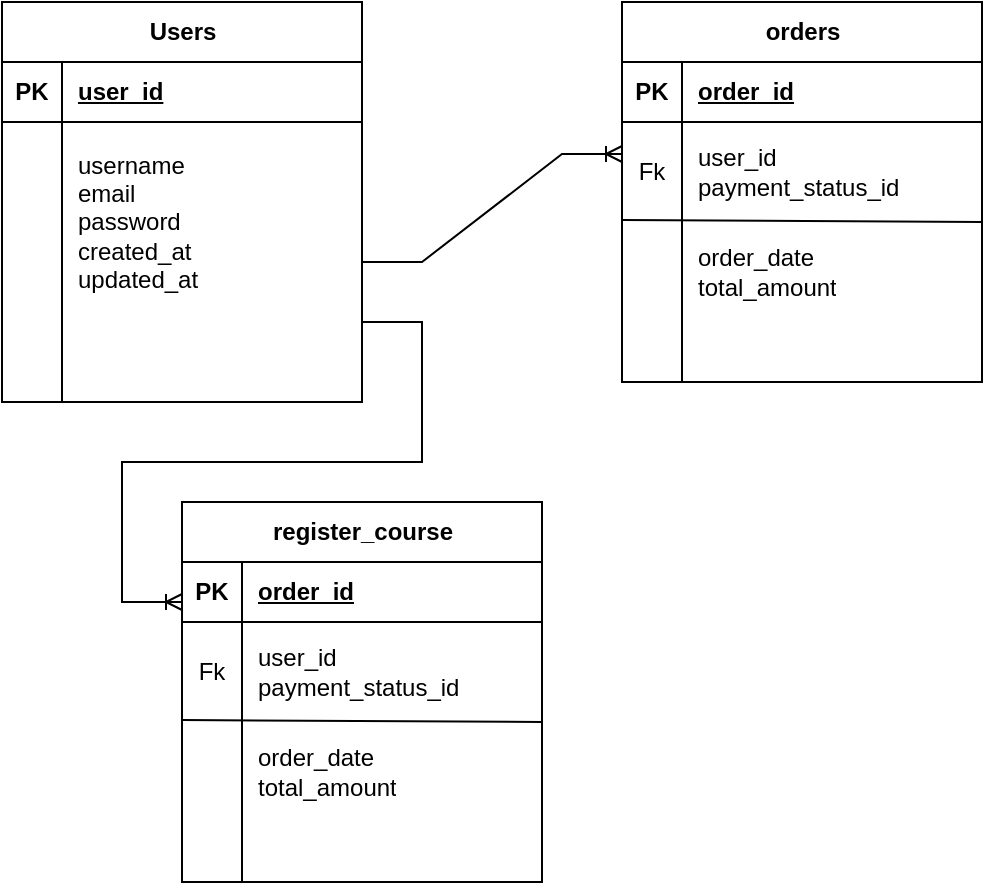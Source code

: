 <mxfile version="21.1.2" type="github">
  <diagram name="Trang-1" id="lcGeL8hvCoR1BqS-VHe4">
    <mxGraphModel dx="538" dy="794" grid="1" gridSize="10" guides="1" tooltips="1" connect="1" arrows="1" fold="1" page="1" pageScale="1" pageWidth="827" pageHeight="1169" math="0" shadow="0">
      <root>
        <mxCell id="0" />
        <mxCell id="1" parent="0" />
        <mxCell id="gdvY862G2Gq8S02XWn7q-1" value="Users" style="shape=table;startSize=30;container=1;collapsible=1;childLayout=tableLayout;fixedRows=1;rowLines=0;fontStyle=1;align=center;resizeLast=1;html=1;" vertex="1" parent="1">
          <mxGeometry x="70" y="110" width="180" height="200" as="geometry" />
        </mxCell>
        <mxCell id="gdvY862G2Gq8S02XWn7q-2" value="" style="shape=tableRow;horizontal=0;startSize=0;swimlaneHead=0;swimlaneBody=0;fillColor=none;collapsible=0;dropTarget=0;points=[[0,0.5],[1,0.5]];portConstraint=eastwest;top=0;left=0;right=0;bottom=1;" vertex="1" parent="gdvY862G2Gq8S02XWn7q-1">
          <mxGeometry y="30" width="180" height="30" as="geometry" />
        </mxCell>
        <mxCell id="gdvY862G2Gq8S02XWn7q-3" value="PK" style="shape=partialRectangle;connectable=0;fillColor=none;top=0;left=0;bottom=0;right=0;fontStyle=1;overflow=hidden;whiteSpace=wrap;html=1;" vertex="1" parent="gdvY862G2Gq8S02XWn7q-2">
          <mxGeometry width="30" height="30" as="geometry">
            <mxRectangle width="30" height="30" as="alternateBounds" />
          </mxGeometry>
        </mxCell>
        <mxCell id="gdvY862G2Gq8S02XWn7q-4" value="user_id" style="shape=partialRectangle;connectable=0;fillColor=none;top=0;left=0;bottom=0;right=0;align=left;spacingLeft=6;fontStyle=5;overflow=hidden;whiteSpace=wrap;html=1;" vertex="1" parent="gdvY862G2Gq8S02XWn7q-2">
          <mxGeometry x="30" width="150" height="30" as="geometry">
            <mxRectangle width="150" height="30" as="alternateBounds" />
          </mxGeometry>
        </mxCell>
        <mxCell id="gdvY862G2Gq8S02XWn7q-5" value="" style="shape=tableRow;horizontal=0;startSize=0;swimlaneHead=0;swimlaneBody=0;fillColor=none;collapsible=0;dropTarget=0;points=[[0,0.5],[1,0.5]];portConstraint=eastwest;top=0;left=0;right=0;bottom=0;" vertex="1" parent="gdvY862G2Gq8S02XWn7q-1">
          <mxGeometry y="60" width="180" height="100" as="geometry" />
        </mxCell>
        <mxCell id="gdvY862G2Gq8S02XWn7q-6" value="" style="shape=partialRectangle;connectable=0;fillColor=none;top=0;left=0;bottom=0;right=0;editable=1;overflow=hidden;whiteSpace=wrap;html=1;" vertex="1" parent="gdvY862G2Gq8S02XWn7q-5">
          <mxGeometry width="30" height="100" as="geometry">
            <mxRectangle width="30" height="100" as="alternateBounds" />
          </mxGeometry>
        </mxCell>
        <mxCell id="gdvY862G2Gq8S02XWn7q-7" value="username&lt;br&gt;email&lt;br&gt;password&lt;br&gt;created_at&lt;br&gt;updated_at" style="shape=partialRectangle;connectable=0;fillColor=none;top=0;left=0;bottom=0;right=0;align=left;spacingLeft=6;overflow=hidden;whiteSpace=wrap;html=1;" vertex="1" parent="gdvY862G2Gq8S02XWn7q-5">
          <mxGeometry x="30" width="150" height="100" as="geometry">
            <mxRectangle width="150" height="100" as="alternateBounds" />
          </mxGeometry>
        </mxCell>
        <mxCell id="gdvY862G2Gq8S02XWn7q-8" value="" style="shape=tableRow;horizontal=0;startSize=0;swimlaneHead=0;swimlaneBody=0;fillColor=none;collapsible=0;dropTarget=0;points=[[0,0.5],[1,0.5]];portConstraint=eastwest;top=0;left=0;right=0;bottom=0;" vertex="1" parent="gdvY862G2Gq8S02XWn7q-1">
          <mxGeometry y="160" width="180" height="20" as="geometry" />
        </mxCell>
        <mxCell id="gdvY862G2Gq8S02XWn7q-9" value="" style="shape=partialRectangle;connectable=0;fillColor=none;top=0;left=0;bottom=0;right=0;editable=1;overflow=hidden;whiteSpace=wrap;html=1;" vertex="1" parent="gdvY862G2Gq8S02XWn7q-8">
          <mxGeometry width="30" height="20" as="geometry">
            <mxRectangle width="30" height="20" as="alternateBounds" />
          </mxGeometry>
        </mxCell>
        <mxCell id="gdvY862G2Gq8S02XWn7q-10" value="" style="shape=partialRectangle;connectable=0;fillColor=none;top=0;left=0;bottom=0;right=0;align=left;spacingLeft=6;overflow=hidden;whiteSpace=wrap;html=1;" vertex="1" parent="gdvY862G2Gq8S02XWn7q-8">
          <mxGeometry x="30" width="150" height="20" as="geometry">
            <mxRectangle width="150" height="20" as="alternateBounds" />
          </mxGeometry>
        </mxCell>
        <mxCell id="gdvY862G2Gq8S02XWn7q-11" value="" style="shape=tableRow;horizontal=0;startSize=0;swimlaneHead=0;swimlaneBody=0;fillColor=none;collapsible=0;dropTarget=0;points=[[0,0.5],[1,0.5]];portConstraint=eastwest;top=0;left=0;right=0;bottom=0;" vertex="1" parent="gdvY862G2Gq8S02XWn7q-1">
          <mxGeometry y="180" width="180" height="20" as="geometry" />
        </mxCell>
        <mxCell id="gdvY862G2Gq8S02XWn7q-12" value="" style="shape=partialRectangle;connectable=0;fillColor=none;top=0;left=0;bottom=0;right=0;editable=1;overflow=hidden;whiteSpace=wrap;html=1;" vertex="1" parent="gdvY862G2Gq8S02XWn7q-11">
          <mxGeometry width="30" height="20" as="geometry">
            <mxRectangle width="30" height="20" as="alternateBounds" />
          </mxGeometry>
        </mxCell>
        <mxCell id="gdvY862G2Gq8S02XWn7q-13" value="" style="shape=partialRectangle;connectable=0;fillColor=none;top=0;left=0;bottom=0;right=0;align=left;spacingLeft=6;overflow=hidden;whiteSpace=wrap;html=1;" vertex="1" parent="gdvY862G2Gq8S02XWn7q-11">
          <mxGeometry x="30" width="150" height="20" as="geometry">
            <mxRectangle width="150" height="20" as="alternateBounds" />
          </mxGeometry>
        </mxCell>
        <mxCell id="gdvY862G2Gq8S02XWn7q-17" value="" style="edgeStyle=entityRelationEdgeStyle;fontSize=12;html=1;endArrow=ERoneToMany;rounded=0;entryX=0;entryY=0.32;entryDx=0;entryDy=0;entryPerimeter=0;" edge="1" parent="1" target="gdvY862G2Gq8S02XWn7q-22">
          <mxGeometry width="100" height="100" relative="1" as="geometry">
            <mxPoint x="250" y="240" as="sourcePoint" />
            <mxPoint x="310" y="400" as="targetPoint" />
          </mxGeometry>
        </mxCell>
        <mxCell id="gdvY862G2Gq8S02XWn7q-18" value="orders" style="shape=table;startSize=30;container=1;collapsible=1;childLayout=tableLayout;fixedRows=1;rowLines=0;fontStyle=1;align=center;resizeLast=1;html=1;" vertex="1" parent="1">
          <mxGeometry x="380" y="110" width="180" height="190" as="geometry" />
        </mxCell>
        <mxCell id="gdvY862G2Gq8S02XWn7q-19" value="" style="shape=tableRow;horizontal=0;startSize=0;swimlaneHead=0;swimlaneBody=0;fillColor=none;collapsible=0;dropTarget=0;points=[[0,0.5],[1,0.5]];portConstraint=eastwest;top=0;left=0;right=0;bottom=1;" vertex="1" parent="gdvY862G2Gq8S02XWn7q-18">
          <mxGeometry y="30" width="180" height="30" as="geometry" />
        </mxCell>
        <mxCell id="gdvY862G2Gq8S02XWn7q-20" value="PK" style="shape=partialRectangle;connectable=0;fillColor=none;top=0;left=0;bottom=0;right=0;fontStyle=1;overflow=hidden;whiteSpace=wrap;html=1;" vertex="1" parent="gdvY862G2Gq8S02XWn7q-19">
          <mxGeometry width="30" height="30" as="geometry">
            <mxRectangle width="30" height="30" as="alternateBounds" />
          </mxGeometry>
        </mxCell>
        <mxCell id="gdvY862G2Gq8S02XWn7q-21" value="order_id" style="shape=partialRectangle;connectable=0;fillColor=none;top=0;left=0;bottom=0;right=0;align=left;spacingLeft=6;fontStyle=5;overflow=hidden;whiteSpace=wrap;html=1;" vertex="1" parent="gdvY862G2Gq8S02XWn7q-19">
          <mxGeometry x="30" width="150" height="30" as="geometry">
            <mxRectangle width="150" height="30" as="alternateBounds" />
          </mxGeometry>
        </mxCell>
        <mxCell id="gdvY862G2Gq8S02XWn7q-22" value="" style="shape=tableRow;horizontal=0;startSize=0;swimlaneHead=0;swimlaneBody=0;fillColor=none;collapsible=0;dropTarget=0;points=[[0,0.5],[1,0.5]];portConstraint=eastwest;top=0;left=0;right=0;bottom=0;swimlaneFillColor=none;" vertex="1" parent="gdvY862G2Gq8S02XWn7q-18">
          <mxGeometry y="60" width="180" height="50" as="geometry" />
        </mxCell>
        <mxCell id="gdvY862G2Gq8S02XWn7q-23" value="Fk" style="shape=partialRectangle;connectable=0;fillColor=none;top=0;left=0;bottom=0;right=0;editable=1;overflow=hidden;whiteSpace=wrap;html=1;labelBorderColor=none;" vertex="1" parent="gdvY862G2Gq8S02XWn7q-22">
          <mxGeometry width="30" height="50" as="geometry">
            <mxRectangle width="30" height="50" as="alternateBounds" />
          </mxGeometry>
        </mxCell>
        <mxCell id="gdvY862G2Gq8S02XWn7q-24" value="user_id&lt;br&gt;payment_status_id" style="shape=partialRectangle;connectable=0;fillColor=none;top=0;left=0;bottom=0;right=0;align=left;spacingLeft=6;overflow=hidden;whiteSpace=wrap;html=1;strokeWidth=7;labelBorderColor=none;" vertex="1" parent="gdvY862G2Gq8S02XWn7q-22">
          <mxGeometry x="30" width="150" height="50" as="geometry">
            <mxRectangle width="150" height="50" as="alternateBounds" />
          </mxGeometry>
        </mxCell>
        <mxCell id="gdvY862G2Gq8S02XWn7q-25" value="" style="shape=tableRow;horizontal=0;startSize=0;swimlaneHead=0;swimlaneBody=0;fillColor=none;collapsible=0;dropTarget=0;points=[[0,0.5],[1,0.5]];portConstraint=eastwest;top=0;left=0;right=0;bottom=0;" vertex="1" parent="gdvY862G2Gq8S02XWn7q-18">
          <mxGeometry y="110" width="180" height="50" as="geometry" />
        </mxCell>
        <mxCell id="gdvY862G2Gq8S02XWn7q-26" value="" style="shape=partialRectangle;connectable=0;fillColor=none;top=0;left=0;bottom=0;right=0;editable=1;overflow=hidden;whiteSpace=wrap;html=1;" vertex="1" parent="gdvY862G2Gq8S02XWn7q-25">
          <mxGeometry width="30" height="50" as="geometry">
            <mxRectangle width="30" height="50" as="alternateBounds" />
          </mxGeometry>
        </mxCell>
        <mxCell id="gdvY862G2Gq8S02XWn7q-27" value="order_date&lt;br&gt;total_amount" style="shape=partialRectangle;connectable=0;fillColor=none;top=0;left=0;bottom=0;right=0;align=left;spacingLeft=6;overflow=hidden;whiteSpace=wrap;html=1;" vertex="1" parent="gdvY862G2Gq8S02XWn7q-25">
          <mxGeometry x="30" width="150" height="50" as="geometry">
            <mxRectangle width="150" height="50" as="alternateBounds" />
          </mxGeometry>
        </mxCell>
        <mxCell id="gdvY862G2Gq8S02XWn7q-28" value="" style="shape=tableRow;horizontal=0;startSize=0;swimlaneHead=0;swimlaneBody=0;fillColor=none;collapsible=0;dropTarget=0;points=[[0,0.5],[1,0.5]];portConstraint=eastwest;top=0;left=0;right=0;bottom=0;" vertex="1" parent="gdvY862G2Gq8S02XWn7q-18">
          <mxGeometry y="160" width="180" height="30" as="geometry" />
        </mxCell>
        <mxCell id="gdvY862G2Gq8S02XWn7q-29" value="" style="shape=partialRectangle;connectable=0;fillColor=none;top=0;left=0;bottom=0;right=0;editable=1;overflow=hidden;whiteSpace=wrap;html=1;" vertex="1" parent="gdvY862G2Gq8S02XWn7q-28">
          <mxGeometry width="30" height="30" as="geometry">
            <mxRectangle width="30" height="30" as="alternateBounds" />
          </mxGeometry>
        </mxCell>
        <mxCell id="gdvY862G2Gq8S02XWn7q-30" value="" style="shape=partialRectangle;connectable=0;fillColor=none;top=0;left=0;bottom=0;right=0;align=left;spacingLeft=6;overflow=hidden;whiteSpace=wrap;html=1;" vertex="1" parent="gdvY862G2Gq8S02XWn7q-28">
          <mxGeometry x="30" width="150" height="30" as="geometry">
            <mxRectangle width="150" height="30" as="alternateBounds" />
          </mxGeometry>
        </mxCell>
        <mxCell id="gdvY862G2Gq8S02XWn7q-32" value="" style="endArrow=none;html=1;rounded=0;exitX=0;exitY=-0.02;exitDx=0;exitDy=0;exitPerimeter=0;" edge="1" parent="gdvY862G2Gq8S02XWn7q-18" source="gdvY862G2Gq8S02XWn7q-25">
          <mxGeometry width="50" height="50" relative="1" as="geometry">
            <mxPoint y="100" as="sourcePoint" />
            <mxPoint x="180" y="110" as="targetPoint" />
          </mxGeometry>
        </mxCell>
        <mxCell id="gdvY862G2Gq8S02XWn7q-46" value="" style="edgeStyle=entityRelationEdgeStyle;fontSize=12;html=1;endArrow=ERoneToMany;rounded=0;" edge="1" parent="1">
          <mxGeometry width="100" height="100" relative="1" as="geometry">
            <mxPoint x="250" y="270" as="sourcePoint" />
            <mxPoint x="160" y="410" as="targetPoint" />
          </mxGeometry>
        </mxCell>
        <mxCell id="gdvY862G2Gq8S02XWn7q-47" value="register_course" style="shape=table;startSize=30;container=1;collapsible=1;childLayout=tableLayout;fixedRows=1;rowLines=0;fontStyle=1;align=center;resizeLast=1;html=1;" vertex="1" parent="1">
          <mxGeometry x="160" y="360" width="180" height="190" as="geometry" />
        </mxCell>
        <mxCell id="gdvY862G2Gq8S02XWn7q-48" value="" style="shape=tableRow;horizontal=0;startSize=0;swimlaneHead=0;swimlaneBody=0;fillColor=none;collapsible=0;dropTarget=0;points=[[0,0.5],[1,0.5]];portConstraint=eastwest;top=0;left=0;right=0;bottom=1;" vertex="1" parent="gdvY862G2Gq8S02XWn7q-47">
          <mxGeometry y="30" width="180" height="30" as="geometry" />
        </mxCell>
        <mxCell id="gdvY862G2Gq8S02XWn7q-49" value="PK" style="shape=partialRectangle;connectable=0;fillColor=none;top=0;left=0;bottom=0;right=0;fontStyle=1;overflow=hidden;whiteSpace=wrap;html=1;" vertex="1" parent="gdvY862G2Gq8S02XWn7q-48">
          <mxGeometry width="30" height="30" as="geometry">
            <mxRectangle width="30" height="30" as="alternateBounds" />
          </mxGeometry>
        </mxCell>
        <mxCell id="gdvY862G2Gq8S02XWn7q-50" value="order_id" style="shape=partialRectangle;connectable=0;fillColor=none;top=0;left=0;bottom=0;right=0;align=left;spacingLeft=6;fontStyle=5;overflow=hidden;whiteSpace=wrap;html=1;" vertex="1" parent="gdvY862G2Gq8S02XWn7q-48">
          <mxGeometry x="30" width="150" height="30" as="geometry">
            <mxRectangle width="150" height="30" as="alternateBounds" />
          </mxGeometry>
        </mxCell>
        <mxCell id="gdvY862G2Gq8S02XWn7q-51" value="" style="shape=tableRow;horizontal=0;startSize=0;swimlaneHead=0;swimlaneBody=0;fillColor=none;collapsible=0;dropTarget=0;points=[[0,0.5],[1,0.5]];portConstraint=eastwest;top=0;left=0;right=0;bottom=0;swimlaneFillColor=none;" vertex="1" parent="gdvY862G2Gq8S02XWn7q-47">
          <mxGeometry y="60" width="180" height="50" as="geometry" />
        </mxCell>
        <mxCell id="gdvY862G2Gq8S02XWn7q-52" value="Fk" style="shape=partialRectangle;connectable=0;fillColor=none;top=0;left=0;bottom=0;right=0;editable=1;overflow=hidden;whiteSpace=wrap;html=1;labelBorderColor=none;" vertex="1" parent="gdvY862G2Gq8S02XWn7q-51">
          <mxGeometry width="30" height="50" as="geometry">
            <mxRectangle width="30" height="50" as="alternateBounds" />
          </mxGeometry>
        </mxCell>
        <mxCell id="gdvY862G2Gq8S02XWn7q-53" value="user_id&lt;br&gt;payment_status_id" style="shape=partialRectangle;connectable=0;fillColor=none;top=0;left=0;bottom=0;right=0;align=left;spacingLeft=6;overflow=hidden;whiteSpace=wrap;html=1;strokeWidth=7;labelBorderColor=none;" vertex="1" parent="gdvY862G2Gq8S02XWn7q-51">
          <mxGeometry x="30" width="150" height="50" as="geometry">
            <mxRectangle width="150" height="50" as="alternateBounds" />
          </mxGeometry>
        </mxCell>
        <mxCell id="gdvY862G2Gq8S02XWn7q-54" value="" style="shape=tableRow;horizontal=0;startSize=0;swimlaneHead=0;swimlaneBody=0;fillColor=none;collapsible=0;dropTarget=0;points=[[0,0.5],[1,0.5]];portConstraint=eastwest;top=0;left=0;right=0;bottom=0;" vertex="1" parent="gdvY862G2Gq8S02XWn7q-47">
          <mxGeometry y="110" width="180" height="50" as="geometry" />
        </mxCell>
        <mxCell id="gdvY862G2Gq8S02XWn7q-55" value="" style="shape=partialRectangle;connectable=0;fillColor=none;top=0;left=0;bottom=0;right=0;editable=1;overflow=hidden;whiteSpace=wrap;html=1;" vertex="1" parent="gdvY862G2Gq8S02XWn7q-54">
          <mxGeometry width="30" height="50" as="geometry">
            <mxRectangle width="30" height="50" as="alternateBounds" />
          </mxGeometry>
        </mxCell>
        <mxCell id="gdvY862G2Gq8S02XWn7q-56" value="order_date&lt;br&gt;total_amount" style="shape=partialRectangle;connectable=0;fillColor=none;top=0;left=0;bottom=0;right=0;align=left;spacingLeft=6;overflow=hidden;whiteSpace=wrap;html=1;" vertex="1" parent="gdvY862G2Gq8S02XWn7q-54">
          <mxGeometry x="30" width="150" height="50" as="geometry">
            <mxRectangle width="150" height="50" as="alternateBounds" />
          </mxGeometry>
        </mxCell>
        <mxCell id="gdvY862G2Gq8S02XWn7q-57" value="" style="shape=tableRow;horizontal=0;startSize=0;swimlaneHead=0;swimlaneBody=0;fillColor=none;collapsible=0;dropTarget=0;points=[[0,0.5],[1,0.5]];portConstraint=eastwest;top=0;left=0;right=0;bottom=0;" vertex="1" parent="gdvY862G2Gq8S02XWn7q-47">
          <mxGeometry y="160" width="180" height="30" as="geometry" />
        </mxCell>
        <mxCell id="gdvY862G2Gq8S02XWn7q-58" value="" style="shape=partialRectangle;connectable=0;fillColor=none;top=0;left=0;bottom=0;right=0;editable=1;overflow=hidden;whiteSpace=wrap;html=1;" vertex="1" parent="gdvY862G2Gq8S02XWn7q-57">
          <mxGeometry width="30" height="30" as="geometry">
            <mxRectangle width="30" height="30" as="alternateBounds" />
          </mxGeometry>
        </mxCell>
        <mxCell id="gdvY862G2Gq8S02XWn7q-59" value="" style="shape=partialRectangle;connectable=0;fillColor=none;top=0;left=0;bottom=0;right=0;align=left;spacingLeft=6;overflow=hidden;whiteSpace=wrap;html=1;" vertex="1" parent="gdvY862G2Gq8S02XWn7q-57">
          <mxGeometry x="30" width="150" height="30" as="geometry">
            <mxRectangle width="150" height="30" as="alternateBounds" />
          </mxGeometry>
        </mxCell>
        <mxCell id="gdvY862G2Gq8S02XWn7q-60" value="" style="endArrow=none;html=1;rounded=0;exitX=0;exitY=-0.02;exitDx=0;exitDy=0;exitPerimeter=0;" edge="1" parent="gdvY862G2Gq8S02XWn7q-47" source="gdvY862G2Gq8S02XWn7q-54">
          <mxGeometry width="50" height="50" relative="1" as="geometry">
            <mxPoint y="100" as="sourcePoint" />
            <mxPoint x="180" y="110" as="targetPoint" />
          </mxGeometry>
        </mxCell>
      </root>
    </mxGraphModel>
  </diagram>
</mxfile>
